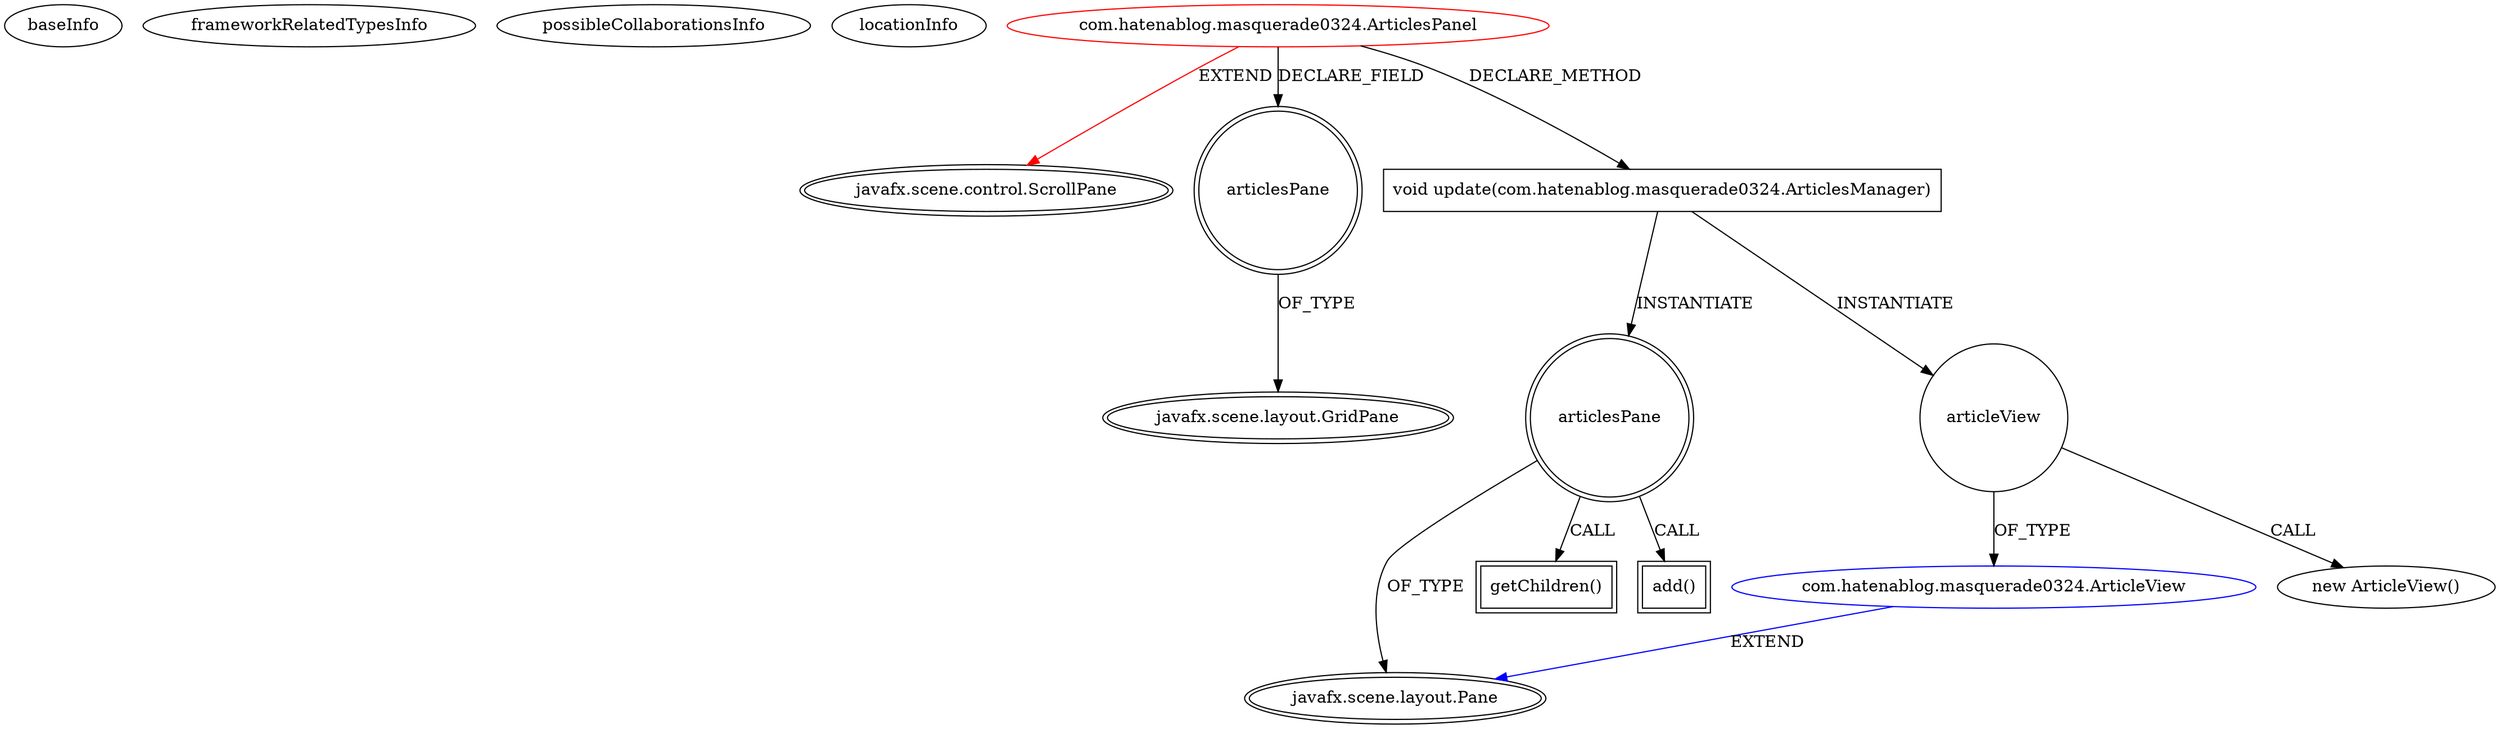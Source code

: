 digraph {
baseInfo[graphId=3554,category="extension_graph",isAnonymous=false,possibleRelation=true]
frameworkRelatedTypesInfo[0="javafx.scene.control.ScrollPane"]
possibleCollaborationsInfo[0="3554~CLIENT_METHOD_DECLARATION-INSTANTIATION-~javafx.scene.control.ScrollPane ~javafx.scene.layout.Pane ~false~false"]
locationInfo[projectName="masquerade0324-MMRSS",filePath="/masquerade0324-MMRSS/MMRSS-master/src/com/hatenablog/masquerade0324/ArticlesPanel.java",contextSignature="ArticlesPanel",graphId="3554"]
0[label="com.hatenablog.masquerade0324.ArticlesPanel",vertexType="ROOT_CLIENT_CLASS_DECLARATION",isFrameworkType=false,color=red]
1[label="javafx.scene.control.ScrollPane",vertexType="FRAMEWORK_CLASS_TYPE",isFrameworkType=true,peripheries=2]
2[label="articlesPane",vertexType="FIELD_DECLARATION",isFrameworkType=true,peripheries=2,shape=circle]
3[label="javafx.scene.layout.GridPane",vertexType="FRAMEWORK_CLASS_TYPE",isFrameworkType=true,peripheries=2]
4[label="void update(com.hatenablog.masquerade0324.ArticlesManager)",vertexType="CLIENT_METHOD_DECLARATION",isFrameworkType=false,shape=box]
5[label="articlesPane",vertexType="VARIABLE_EXPRESION",isFrameworkType=true,peripheries=2,shape=circle]
7[label="javafx.scene.layout.Pane",vertexType="FRAMEWORK_CLASS_TYPE",isFrameworkType=true,peripheries=2]
6[label="getChildren()",vertexType="INSIDE_CALL",isFrameworkType=true,peripheries=2,shape=box]
9[label="articleView",vertexType="VARIABLE_EXPRESION",isFrameworkType=false,shape=circle]
10[label="com.hatenablog.masquerade0324.ArticleView",vertexType="REFERENCE_CLIENT_CLASS_DECLARATION",isFrameworkType=false,color=blue]
8[label="new ArticleView()",vertexType="CONSTRUCTOR_CALL",isFrameworkType=false]
13[label="add()",vertexType="INSIDE_CALL",isFrameworkType=true,peripheries=2,shape=box]
0->1[label="EXTEND",color=red]
0->2[label="DECLARE_FIELD"]
2->3[label="OF_TYPE"]
0->4[label="DECLARE_METHOD"]
4->5[label="INSTANTIATE"]
5->7[label="OF_TYPE"]
5->6[label="CALL"]
4->9[label="INSTANTIATE"]
10->7[label="EXTEND",color=blue]
9->10[label="OF_TYPE"]
9->8[label="CALL"]
5->13[label="CALL"]
}
